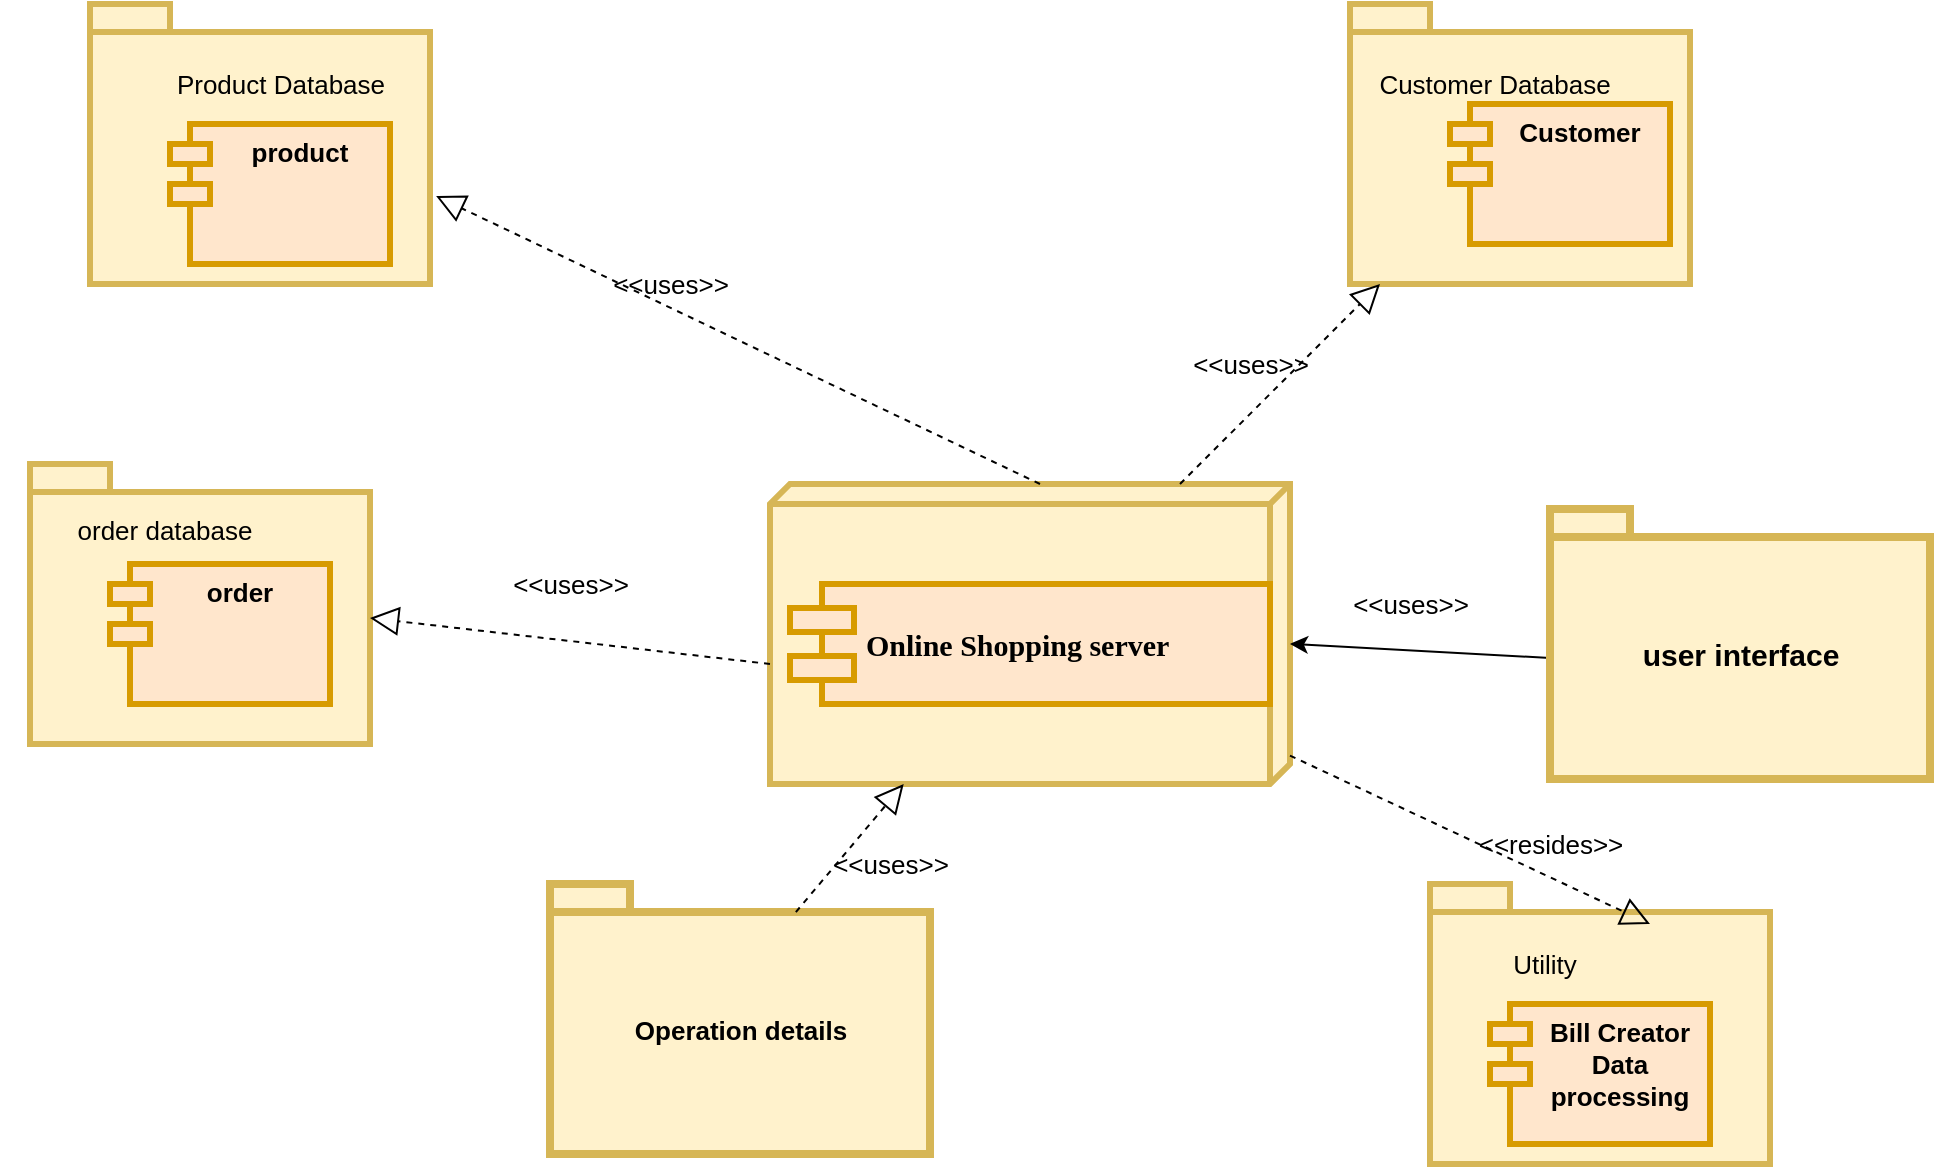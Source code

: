 <mxfile version="15.3.7" type="github">
  <diagram name="Page-1" id="5f0bae14-7c28-e335-631c-24af17079c00">
    <mxGraphModel dx="1498" dy="763" grid="1" gridSize="10" guides="1" tooltips="1" connect="1" arrows="1" fold="1" page="1" pageScale="1" pageWidth="1100" pageHeight="850" background="none" math="0" shadow="0">
      <root>
        <mxCell id="0" />
        <mxCell id="1" parent="0" />
        <mxCell id="39150e848f15840c-3" value="" style="verticalAlign=top;align=left;spacingTop=8;spacingLeft=2;spacingRight=12;shape=cube;size=10;direction=south;fontStyle=4;html=1;rounded=0;shadow=0;comic=0;labelBackgroundColor=none;strokeWidth=3;fontFamily=Verdana;fontSize=12;fillColor=#fff2cc;strokeColor=#d6b656;" parent="1" vertex="1">
          <mxGeometry x="430" y="410" width="260" height="150" as="geometry" />
        </mxCell>
        <mxCell id="39150e848f15840c-10" value="&lt;font size=&quot;1&quot;&gt;&lt;b style=&quot;font-size: 15px&quot;&gt;Online Shopping server&lt;/b&gt;&lt;/font&gt;" style="shape=component;align=left;spacingLeft=36;rounded=0;shadow=0;comic=0;labelBackgroundColor=none;strokeWidth=3;fontFamily=Verdana;fontSize=12;html=1;fillColor=#ffe6cc;strokeColor=#d79b00;" parent="1" vertex="1">
          <mxGeometry x="440" y="460" width="240" height="60" as="geometry" />
        </mxCell>
        <mxCell id="QaAquOLvKBYqYX-TV_Am-1" value="" style="shape=folder;fontStyle=1;spacingTop=10;tabWidth=40;tabHeight=14;tabPosition=left;html=1;fillColor=#fff2cc;strokeColor=#d6b656;strokeWidth=3;" vertex="1" parent="1">
          <mxGeometry x="90" y="170" width="170" height="140" as="geometry" />
        </mxCell>
        <mxCell id="QaAquOLvKBYqYX-TV_Am-2" value="product " style="shape=module;align=left;spacingLeft=20;align=center;verticalAlign=top;fillColor=#ffe6cc;strokeColor=#d79b00;fontSize=13;fontStyle=1;strokeWidth=3;" vertex="1" parent="1">
          <mxGeometry x="130" y="230" width="110" height="70" as="geometry" />
        </mxCell>
        <mxCell id="QaAquOLvKBYqYX-TV_Am-22" style="edgeStyle=none;rounded=0;orthogonalLoop=1;jettySize=auto;html=1;exitX=0;exitY=0;exitDx=0;exitDy=74.5;exitPerimeter=0;entryX=0.533;entryY=0;entryDx=0;entryDy=0;entryPerimeter=0;fontSize=13;" edge="1" parent="1" source="QaAquOLvKBYqYX-TV_Am-3" target="39150e848f15840c-3">
          <mxGeometry relative="1" as="geometry" />
        </mxCell>
        <mxCell id="QaAquOLvKBYqYX-TV_Am-3" value="&lt;font style=&quot;font-size: 15px&quot;&gt;user interface&lt;/font&gt;" style="shape=folder;fontStyle=1;spacingTop=10;tabWidth=40;tabHeight=14;tabPosition=left;html=1;fontSize=13;fillColor=#fff2cc;strokeColor=#d6b656;strokeWidth=4;" vertex="1" parent="1">
          <mxGeometry x="820" y="422.5" width="190" height="135" as="geometry" />
        </mxCell>
        <mxCell id="QaAquOLvKBYqYX-TV_Am-4" value="" style="shape=folder;fontStyle=1;spacingTop=10;tabWidth=40;tabHeight=14;tabPosition=left;html=1;fillColor=#fff2cc;strokeColor=#d6b656;strokeWidth=3;" vertex="1" parent="1">
          <mxGeometry x="760" y="610" width="170" height="140" as="geometry" />
        </mxCell>
        <mxCell id="QaAquOLvKBYqYX-TV_Am-5" value="Operation details" style="shape=folder;fontStyle=1;spacingTop=10;tabWidth=40;tabHeight=14;tabPosition=left;html=1;fontSize=13;fillColor=#fff2cc;strokeColor=#d6b656;strokeWidth=4;" vertex="1" parent="1">
          <mxGeometry x="320" y="610" width="190" height="135" as="geometry" />
        </mxCell>
        <mxCell id="QaAquOLvKBYqYX-TV_Am-6" value="Bill Creator&#xa;Data&#xa;processing&#xa;" style="shape=module;align=left;spacingLeft=20;align=center;verticalAlign=top;fillColor=#ffe6cc;strokeColor=#d79b00;fontSize=13;fontStyle=1;strokeWidth=3;" vertex="1" parent="1">
          <mxGeometry x="790" y="670" width="110" height="70" as="geometry" />
        </mxCell>
        <mxCell id="QaAquOLvKBYqYX-TV_Am-7" value="" style="shape=folder;fontStyle=1;spacingTop=10;tabWidth=40;tabHeight=14;tabPosition=left;html=1;fillColor=#fff2cc;strokeColor=#d6b656;strokeWidth=3;" vertex="1" parent="1">
          <mxGeometry x="60" y="400" width="170" height="140" as="geometry" />
        </mxCell>
        <mxCell id="QaAquOLvKBYqYX-TV_Am-8" value="order" style="shape=module;align=left;spacingLeft=20;align=center;verticalAlign=top;fillColor=#ffe6cc;strokeColor=#d79b00;fontSize=13;fontStyle=1;strokeWidth=3;" vertex="1" parent="1">
          <mxGeometry x="100" y="450" width="110" height="70" as="geometry" />
        </mxCell>
        <mxCell id="QaAquOLvKBYqYX-TV_Am-9" value="" style="shape=folder;fontStyle=1;spacingTop=10;tabWidth=40;tabHeight=14;tabPosition=left;html=1;fillColor=#fff2cc;strokeColor=#d6b656;strokeWidth=3;" vertex="1" parent="1">
          <mxGeometry x="720" y="170" width="170" height="140" as="geometry" />
        </mxCell>
        <mxCell id="QaAquOLvKBYqYX-TV_Am-10" value="Customer" style="shape=module;align=left;spacingLeft=20;align=center;verticalAlign=top;fillColor=#ffe6cc;strokeColor=#d79b00;fontSize=13;fontStyle=1;strokeWidth=3;" vertex="1" parent="1">
          <mxGeometry x="770" y="220" width="110" height="70" as="geometry" />
        </mxCell>
        <mxCell id="QaAquOLvKBYqYX-TV_Am-11" value="Customer Database" style="text;html=1;strokeColor=none;fillColor=none;align=center;verticalAlign=middle;whiteSpace=wrap;rounded=0;fontSize=13;" vertex="1" parent="1">
          <mxGeometry x="710" y="200" width="165" height="20" as="geometry" />
        </mxCell>
        <mxCell id="QaAquOLvKBYqYX-TV_Am-12" value="Product Database" style="text;html=1;strokeColor=none;fillColor=none;align=center;verticalAlign=middle;whiteSpace=wrap;rounded=0;fontSize=13;" vertex="1" parent="1">
          <mxGeometry x="102.5" y="200" width="165" height="20" as="geometry" />
        </mxCell>
        <mxCell id="QaAquOLvKBYqYX-TV_Am-13" value="Utility" style="text;html=1;strokeColor=none;fillColor=none;align=center;verticalAlign=middle;whiteSpace=wrap;rounded=0;fontSize=13;" vertex="1" parent="1">
          <mxGeometry x="735" y="640" width="165" height="20" as="geometry" />
        </mxCell>
        <mxCell id="QaAquOLvKBYqYX-TV_Am-14" value="order database" style="text;html=1;strokeColor=none;fillColor=none;align=center;verticalAlign=middle;whiteSpace=wrap;rounded=0;fontSize=13;" vertex="1" parent="1">
          <mxGeometry x="45" y="422.5" width="165" height="20" as="geometry" />
        </mxCell>
        <mxCell id="QaAquOLvKBYqYX-TV_Am-16" value="" style="endArrow=block;dashed=1;endFill=0;endSize=12;html=1;fontSize=13;exitX=0;exitY=0;exitDx=0;exitDy=125;exitPerimeter=0;entryX=1.018;entryY=0.686;entryDx=0;entryDy=0;entryPerimeter=0;" edge="1" parent="1" source="39150e848f15840c-3" target="QaAquOLvKBYqYX-TV_Am-1">
          <mxGeometry width="160" relative="1" as="geometry">
            <mxPoint x="320" y="340" as="sourcePoint" />
            <mxPoint x="480" y="340" as="targetPoint" />
          </mxGeometry>
        </mxCell>
        <mxCell id="QaAquOLvKBYqYX-TV_Am-17" value="" style="endArrow=block;dashed=1;endFill=0;endSize=12;html=1;fontSize=13;entryX=0;entryY=0;entryDx=170;entryDy=77;entryPerimeter=0;" edge="1" parent="1" target="QaAquOLvKBYqYX-TV_Am-7">
          <mxGeometry width="160" relative="1" as="geometry">
            <mxPoint x="430" y="500" as="sourcePoint" />
            <mxPoint x="220.0" y="376.04" as="targetPoint" />
            <Array as="points" />
          </mxGeometry>
        </mxCell>
        <mxCell id="QaAquOLvKBYqYX-TV_Am-18" value="" style="endArrow=block;dashed=1;endFill=0;endSize=12;html=1;fontSize=13;exitX=0.647;exitY=0.104;exitDx=0;exitDy=0;exitPerimeter=0;" edge="1" parent="1" source="QaAquOLvKBYqYX-TV_Am-5" target="39150e848f15840c-3">
          <mxGeometry width="160" relative="1" as="geometry">
            <mxPoint x="440" y="610" as="sourcePoint" />
            <mxPoint x="240" y="587" as="targetPoint" />
            <Array as="points" />
          </mxGeometry>
        </mxCell>
        <mxCell id="QaAquOLvKBYqYX-TV_Am-19" value="" style="endArrow=block;dashed=1;endFill=0;endSize=12;html=1;fontSize=13;" edge="1" parent="1" source="39150e848f15840c-3">
          <mxGeometry width="160" relative="1" as="geometry">
            <mxPoint x="706.08" y="682.02" as="sourcePoint" />
            <mxPoint x="870" y="630" as="targetPoint" />
            <Array as="points" />
          </mxGeometry>
        </mxCell>
        <mxCell id="QaAquOLvKBYqYX-TV_Am-21" value="" style="endArrow=block;dashed=1;endFill=0;endSize=12;html=1;fontSize=13;" edge="1" parent="1" source="39150e848f15840c-3" target="QaAquOLvKBYqYX-TV_Am-9">
          <mxGeometry width="160" relative="1" as="geometry">
            <mxPoint x="620" y="409.996" as="sourcePoint" />
            <mxPoint x="800" y="494.19" as="targetPoint" />
            <Array as="points" />
          </mxGeometry>
        </mxCell>
        <mxCell id="QaAquOLvKBYqYX-TV_Am-23" value="&amp;lt;&amp;lt;uses&amp;gt;&amp;gt;" style="text;html=1;align=center;verticalAlign=middle;resizable=0;points=[];autosize=1;strokeColor=none;fillColor=none;fontSize=13;" vertex="1" parent="1">
          <mxGeometry x="340" y="300" width="80" height="20" as="geometry" />
        </mxCell>
        <mxCell id="QaAquOLvKBYqYX-TV_Am-24" value="&amp;lt;&amp;lt;uses&amp;gt;&amp;gt;" style="text;html=1;align=center;verticalAlign=middle;resizable=0;points=[];autosize=1;strokeColor=none;fillColor=none;fontSize=13;" vertex="1" parent="1">
          <mxGeometry x="290" y="450" width="80" height="20" as="geometry" />
        </mxCell>
        <mxCell id="QaAquOLvKBYqYX-TV_Am-25" value="&amp;lt;&amp;lt;uses&amp;gt;&amp;gt;" style="text;html=1;align=center;verticalAlign=middle;resizable=0;points=[];autosize=1;strokeColor=none;fillColor=none;fontSize=13;" vertex="1" parent="1">
          <mxGeometry x="450" y="590" width="80" height="20" as="geometry" />
        </mxCell>
        <mxCell id="QaAquOLvKBYqYX-TV_Am-26" value="&amp;lt;&amp;lt;resides&amp;gt;&amp;gt;" style="text;html=1;align=center;verticalAlign=middle;resizable=0;points=[];autosize=1;strokeColor=none;fillColor=none;fontSize=13;" vertex="1" parent="1">
          <mxGeometry x="775" y="580" width="90" height="20" as="geometry" />
        </mxCell>
        <mxCell id="QaAquOLvKBYqYX-TV_Am-27" value="&amp;lt;&amp;lt;uses&amp;gt;&amp;gt;" style="text;html=1;align=center;verticalAlign=middle;resizable=0;points=[];autosize=1;strokeColor=none;fillColor=none;fontSize=13;" vertex="1" parent="1">
          <mxGeometry x="710" y="460" width="80" height="20" as="geometry" />
        </mxCell>
        <mxCell id="QaAquOLvKBYqYX-TV_Am-28" value="&amp;lt;&amp;lt;uses&amp;gt;&amp;gt;" style="text;html=1;align=center;verticalAlign=middle;resizable=0;points=[];autosize=1;strokeColor=none;fillColor=none;fontSize=13;" vertex="1" parent="1">
          <mxGeometry x="630" y="340" width="80" height="20" as="geometry" />
        </mxCell>
      </root>
    </mxGraphModel>
  </diagram>
</mxfile>
